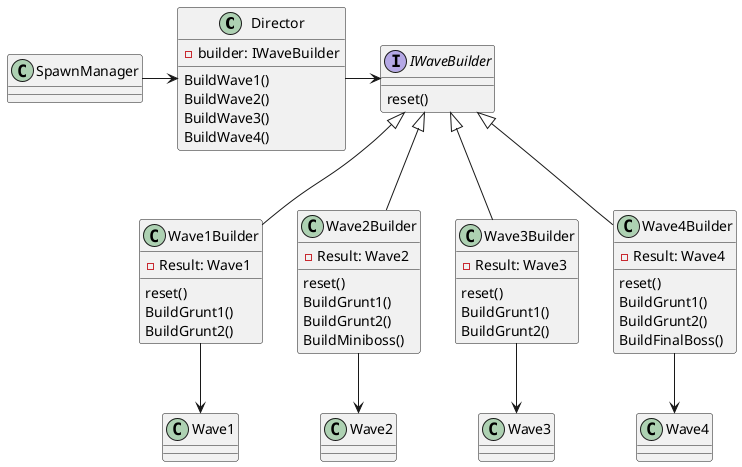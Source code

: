 @startuml

class Director
{
    -builder: IWaveBuilder
    BuildWave1()
    BuildWave2()
    BuildWave3()
    BuildWave4()
}

SpawnManager -right-> Director

interface IWaveBuilder
{
    reset()
}

Director -right-> IWaveBuilder

class Wave1Builder
{
    -Result: Wave1
    reset()
    BuildGrunt1()
    BuildGrunt2()
}
class Wave2Builder
{
    -Result: Wave2
    reset()
    BuildGrunt1()
    BuildGrunt2()
    BuildMiniboss()
}
class Wave3Builder
{
    -Result: Wave3
    reset()
    BuildGrunt1()
    BuildGrunt2()
}
class Wave4Builder
{
    -Result: Wave4
    reset()
    BuildGrunt1()
    BuildGrunt2()
    BuildFinalBoss()
}

Wave1Builder -up-|> IWaveBuilder
Wave2Builder -up-|> IWaveBuilder
Wave3Builder -up-|> IWaveBuilder
Wave4Builder -up-|> IWaveBuilder

Wave1Builder -down-> Wave1
Wave2Builder -down-> Wave2
Wave3Builder -down-> Wave3
Wave4Builder -down-> Wave4

@enduml
